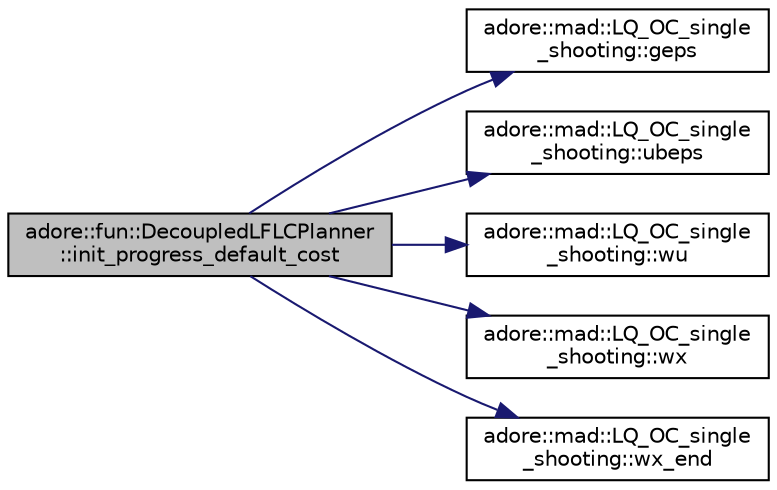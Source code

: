 digraph "adore::fun::DecoupledLFLCPlanner::init_progress_default_cost"
{
 // LATEX_PDF_SIZE
  edge [fontname="Helvetica",fontsize="10",labelfontname="Helvetica",labelfontsize="10"];
  node [fontname="Helvetica",fontsize="10",shape=record];
  rankdir="LR";
  Node1 [label="adore::fun::DecoupledLFLCPlanner\l::init_progress_default_cost",height=0.2,width=0.4,color="black", fillcolor="grey75", style="filled", fontcolor="black",tooltip=" "];
  Node1 -> Node2 [color="midnightblue",fontsize="10",style="solid",fontname="Helvetica"];
  Node2 [label="adore::mad::LQ_OC_single\l_shooting::geps",height=0.2,width=0.4,color="black", fillcolor="white", style="filled",URL="$classadore_1_1mad_1_1LQ__OC__single__shooting.html#a9edf45e4baccfc0dd6b9baa38897fccf",tooltip=" "];
  Node1 -> Node3 [color="midnightblue",fontsize="10",style="solid",fontname="Helvetica"];
  Node3 [label="adore::mad::LQ_OC_single\l_shooting::ubeps",height=0.2,width=0.4,color="black", fillcolor="white", style="filled",URL="$classadore_1_1mad_1_1LQ__OC__single__shooting.html#ab493ff12358e118e70f7aba8688c7e54",tooltip=" "];
  Node1 -> Node4 [color="midnightblue",fontsize="10",style="solid",fontname="Helvetica"];
  Node4 [label="adore::mad::LQ_OC_single\l_shooting::wu",height=0.2,width=0.4,color="black", fillcolor="white", style="filled",URL="$classadore_1_1mad_1_1LQ__OC__single__shooting.html#af213a45160b684948610a4a72e188267",tooltip=" "];
  Node1 -> Node5 [color="midnightblue",fontsize="10",style="solid",fontname="Helvetica"];
  Node5 [label="adore::mad::LQ_OC_single\l_shooting::wx",height=0.2,width=0.4,color="black", fillcolor="white", style="filled",URL="$classadore_1_1mad_1_1LQ__OC__single__shooting.html#a3093fe03c2605d1fe61c1614f398212f",tooltip=" "];
  Node1 -> Node6 [color="midnightblue",fontsize="10",style="solid",fontname="Helvetica"];
  Node6 [label="adore::mad::LQ_OC_single\l_shooting::wx_end",height=0.2,width=0.4,color="black", fillcolor="white", style="filled",URL="$classadore_1_1mad_1_1LQ__OC__single__shooting.html#a7f83aeb20a771e3b38aa4a52942afed2",tooltip=" "];
}
